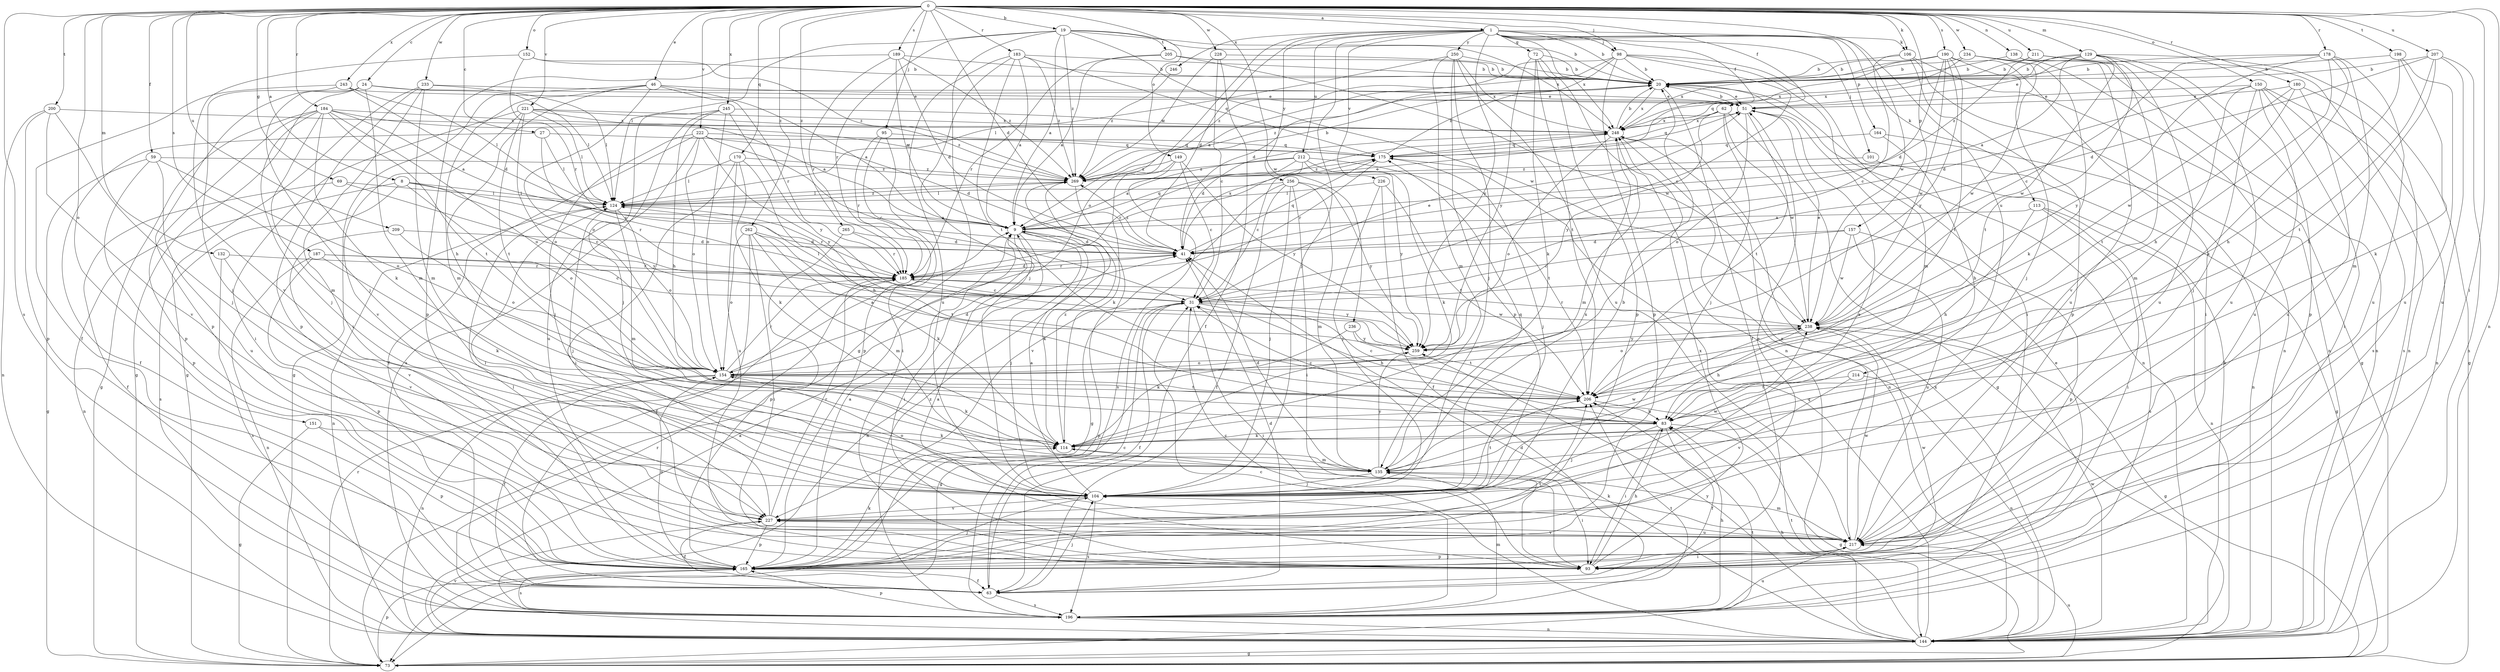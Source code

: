 strict digraph  {
0;
1;
8;
9;
19;
20;
24;
27;
31;
41;
46;
51;
59;
62;
63;
69;
72;
73;
83;
93;
95;
98;
101;
104;
106;
113;
114;
124;
129;
132;
135;
138;
144;
149;
150;
151;
152;
154;
157;
164;
165;
170;
175;
178;
180;
183;
184;
185;
187;
189;
190;
196;
198;
200;
205;
206;
207;
209;
211;
212;
214;
217;
221;
222;
226;
227;
228;
233;
234;
236;
238;
243;
245;
246;
248;
250;
256;
259;
262;
265;
269;
0 -> 1  [label=a];
0 -> 8  [label=a];
0 -> 19  [label=b];
0 -> 24  [label=c];
0 -> 27  [label=c];
0 -> 41  [label=d];
0 -> 46  [label=e];
0 -> 59  [label=f];
0 -> 62  [label=f];
0 -> 69  [label=g];
0 -> 93  [label=i];
0 -> 95  [label=j];
0 -> 98  [label=j];
0 -> 106  [label=k];
0 -> 129  [label=m];
0 -> 132  [label=m];
0 -> 138  [label=n];
0 -> 144  [label=n];
0 -> 149  [label=o];
0 -> 150  [label=o];
0 -> 151  [label=o];
0 -> 152  [label=o];
0 -> 157  [label=p];
0 -> 170  [label=q];
0 -> 178  [label=r];
0 -> 180  [label=r];
0 -> 183  [label=r];
0 -> 184  [label=r];
0 -> 187  [label=s];
0 -> 189  [label=s];
0 -> 190  [label=s];
0 -> 196  [label=s];
0 -> 198  [label=t];
0 -> 200  [label=t];
0 -> 207  [label=u];
0 -> 209  [label=u];
0 -> 211  [label=u];
0 -> 221  [label=v];
0 -> 222  [label=v];
0 -> 228  [label=w];
0 -> 233  [label=w];
0 -> 234  [label=w];
0 -> 236  [label=w];
0 -> 238  [label=w];
0 -> 243  [label=x];
0 -> 245  [label=x];
0 -> 262  [label=z];
0 -> 265  [label=z];
1 -> 20  [label=b];
1 -> 41  [label=d];
1 -> 62  [label=f];
1 -> 72  [label=g];
1 -> 98  [label=j];
1 -> 101  [label=j];
1 -> 104  [label=j];
1 -> 106  [label=k];
1 -> 113  [label=k];
1 -> 154  [label=o];
1 -> 164  [label=p];
1 -> 212  [label=u];
1 -> 214  [label=u];
1 -> 226  [label=v];
1 -> 246  [label=x];
1 -> 248  [label=x];
1 -> 250  [label=y];
1 -> 256  [label=y];
1 -> 259  [label=y];
8 -> 31  [label=c];
8 -> 124  [label=l];
8 -> 144  [label=n];
8 -> 154  [label=o];
8 -> 185  [label=r];
8 -> 196  [label=s];
9 -> 41  [label=d];
9 -> 51  [label=e];
9 -> 93  [label=i];
9 -> 104  [label=j];
9 -> 114  [label=k];
9 -> 144  [label=n];
9 -> 175  [label=q];
19 -> 9  [label=a];
19 -> 20  [label=b];
19 -> 73  [label=g];
19 -> 124  [label=l];
19 -> 185  [label=r];
19 -> 205  [label=t];
19 -> 238  [label=w];
19 -> 248  [label=x];
19 -> 269  [label=z];
20 -> 51  [label=e];
20 -> 63  [label=f];
20 -> 144  [label=n];
20 -> 248  [label=x];
20 -> 269  [label=z];
24 -> 51  [label=e];
24 -> 73  [label=g];
24 -> 104  [label=j];
24 -> 124  [label=l];
24 -> 135  [label=m];
24 -> 165  [label=p];
27 -> 31  [label=c];
27 -> 63  [label=f];
27 -> 124  [label=l];
27 -> 175  [label=q];
31 -> 51  [label=e];
31 -> 63  [label=f];
31 -> 73  [label=g];
31 -> 83  [label=h];
31 -> 93  [label=i];
31 -> 124  [label=l];
31 -> 165  [label=p];
31 -> 238  [label=w];
41 -> 175  [label=q];
41 -> 185  [label=r];
41 -> 248  [label=x];
41 -> 269  [label=z];
46 -> 9  [label=a];
46 -> 51  [label=e];
46 -> 73  [label=g];
46 -> 83  [label=h];
46 -> 135  [label=m];
46 -> 154  [label=o];
46 -> 185  [label=r];
51 -> 20  [label=b];
51 -> 154  [label=o];
51 -> 206  [label=t];
51 -> 248  [label=x];
59 -> 73  [label=g];
59 -> 154  [label=o];
59 -> 165  [label=p];
59 -> 217  [label=u];
59 -> 269  [label=z];
62 -> 73  [label=g];
62 -> 104  [label=j];
62 -> 175  [label=q];
62 -> 238  [label=w];
62 -> 248  [label=x];
62 -> 259  [label=y];
63 -> 31  [label=c];
63 -> 41  [label=d];
63 -> 104  [label=j];
63 -> 196  [label=s];
69 -> 63  [label=f];
69 -> 124  [label=l];
69 -> 259  [label=y];
72 -> 20  [label=b];
72 -> 114  [label=k];
72 -> 144  [label=n];
72 -> 165  [label=p];
72 -> 206  [label=t];
72 -> 259  [label=y];
73 -> 165  [label=p];
73 -> 185  [label=r];
73 -> 206  [label=t];
73 -> 217  [label=u];
83 -> 31  [label=c];
83 -> 63  [label=f];
83 -> 73  [label=g];
83 -> 93  [label=i];
83 -> 104  [label=j];
83 -> 114  [label=k];
93 -> 9  [label=a];
93 -> 31  [label=c];
93 -> 83  [label=h];
93 -> 238  [label=w];
93 -> 248  [label=x];
95 -> 93  [label=i];
95 -> 165  [label=p];
95 -> 175  [label=q];
95 -> 185  [label=r];
98 -> 9  [label=a];
98 -> 20  [label=b];
98 -> 31  [label=c];
98 -> 41  [label=d];
98 -> 93  [label=i];
98 -> 135  [label=m];
98 -> 165  [label=p];
98 -> 269  [label=z];
101 -> 73  [label=g];
101 -> 269  [label=z];
104 -> 9  [label=a];
104 -> 154  [label=o];
104 -> 196  [label=s];
104 -> 206  [label=t];
104 -> 227  [label=v];
104 -> 238  [label=w];
104 -> 248  [label=x];
106 -> 20  [label=b];
106 -> 31  [label=c];
106 -> 73  [label=g];
106 -> 144  [label=n];
106 -> 165  [label=p];
113 -> 9  [label=a];
113 -> 83  [label=h];
113 -> 93  [label=i];
113 -> 144  [label=n];
113 -> 196  [label=s];
114 -> 135  [label=m];
114 -> 269  [label=z];
124 -> 9  [label=a];
124 -> 104  [label=j];
124 -> 135  [label=m];
124 -> 144  [label=n];
124 -> 154  [label=o];
124 -> 185  [label=r];
124 -> 269  [label=z];
129 -> 9  [label=a];
129 -> 20  [label=b];
129 -> 51  [label=e];
129 -> 73  [label=g];
129 -> 165  [label=p];
129 -> 206  [label=t];
129 -> 217  [label=u];
129 -> 238  [label=w];
129 -> 248  [label=x];
132 -> 185  [label=r];
132 -> 196  [label=s];
132 -> 227  [label=v];
135 -> 41  [label=d];
135 -> 93  [label=i];
135 -> 104  [label=j];
135 -> 175  [label=q];
135 -> 238  [label=w];
135 -> 259  [label=y];
138 -> 20  [label=b];
138 -> 144  [label=n];
138 -> 217  [label=u];
144 -> 9  [label=a];
144 -> 20  [label=b];
144 -> 31  [label=c];
144 -> 41  [label=d];
144 -> 73  [label=g];
144 -> 83  [label=h];
144 -> 175  [label=q];
144 -> 206  [label=t];
144 -> 227  [label=v];
144 -> 238  [label=w];
144 -> 248  [label=x];
144 -> 259  [label=y];
149 -> 31  [label=c];
149 -> 114  [label=k];
149 -> 196  [label=s];
149 -> 259  [label=y];
149 -> 269  [label=z];
150 -> 41  [label=d];
150 -> 51  [label=e];
150 -> 93  [label=i];
150 -> 104  [label=j];
150 -> 135  [label=m];
150 -> 144  [label=n];
150 -> 196  [label=s];
150 -> 217  [label=u];
151 -> 73  [label=g];
151 -> 114  [label=k];
151 -> 165  [label=p];
152 -> 20  [label=b];
152 -> 185  [label=r];
152 -> 227  [label=v];
152 -> 269  [label=z];
154 -> 9  [label=a];
154 -> 41  [label=d];
154 -> 63  [label=f];
154 -> 114  [label=k];
154 -> 144  [label=n];
154 -> 185  [label=r];
154 -> 206  [label=t];
157 -> 31  [label=c];
157 -> 41  [label=d];
157 -> 165  [label=p];
157 -> 217  [label=u];
157 -> 238  [label=w];
164 -> 83  [label=h];
164 -> 144  [label=n];
164 -> 175  [label=q];
165 -> 9  [label=a];
165 -> 51  [label=e];
165 -> 63  [label=f];
165 -> 104  [label=j];
165 -> 114  [label=k];
165 -> 124  [label=l];
165 -> 154  [label=o];
165 -> 196  [label=s];
165 -> 206  [label=t];
170 -> 83  [label=h];
170 -> 93  [label=i];
170 -> 114  [label=k];
170 -> 124  [label=l];
170 -> 217  [label=u];
170 -> 269  [label=z];
175 -> 20  [label=b];
175 -> 104  [label=j];
175 -> 185  [label=r];
175 -> 269  [label=z];
178 -> 20  [label=b];
178 -> 31  [label=c];
178 -> 83  [label=h];
178 -> 114  [label=k];
178 -> 135  [label=m];
178 -> 217  [label=u];
178 -> 259  [label=y];
180 -> 51  [label=e];
180 -> 196  [label=s];
180 -> 206  [label=t];
180 -> 217  [label=u];
180 -> 238  [label=w];
183 -> 9  [label=a];
183 -> 20  [label=b];
183 -> 104  [label=j];
183 -> 175  [label=q];
183 -> 206  [label=t];
183 -> 217  [label=u];
183 -> 269  [label=z];
184 -> 9  [label=a];
184 -> 73  [label=g];
184 -> 104  [label=j];
184 -> 114  [label=k];
184 -> 135  [label=m];
184 -> 154  [label=o];
184 -> 165  [label=p];
184 -> 206  [label=t];
184 -> 248  [label=x];
184 -> 269  [label=z];
185 -> 31  [label=c];
185 -> 41  [label=d];
185 -> 259  [label=y];
187 -> 31  [label=c];
187 -> 114  [label=k];
187 -> 144  [label=n];
187 -> 165  [label=p];
187 -> 185  [label=r];
189 -> 9  [label=a];
189 -> 20  [label=b];
189 -> 41  [label=d];
189 -> 165  [label=p];
189 -> 185  [label=r];
189 -> 269  [label=z];
190 -> 20  [label=b];
190 -> 41  [label=d];
190 -> 93  [label=i];
190 -> 104  [label=j];
190 -> 175  [label=q];
190 -> 206  [label=t];
190 -> 238  [label=w];
190 -> 248  [label=x];
190 -> 259  [label=y];
196 -> 51  [label=e];
196 -> 83  [label=h];
196 -> 104  [label=j];
196 -> 135  [label=m];
196 -> 144  [label=n];
196 -> 165  [label=p];
196 -> 185  [label=r];
196 -> 206  [label=t];
196 -> 217  [label=u];
196 -> 269  [label=z];
198 -> 20  [label=b];
198 -> 83  [label=h];
198 -> 114  [label=k];
198 -> 217  [label=u];
200 -> 104  [label=j];
200 -> 144  [label=n];
200 -> 165  [label=p];
200 -> 227  [label=v];
200 -> 248  [label=x];
205 -> 9  [label=a];
205 -> 20  [label=b];
205 -> 185  [label=r];
205 -> 238  [label=w];
206 -> 31  [label=c];
206 -> 83  [label=h];
207 -> 20  [label=b];
207 -> 41  [label=d];
207 -> 83  [label=h];
207 -> 144  [label=n];
207 -> 206  [label=t];
207 -> 217  [label=u];
209 -> 41  [label=d];
209 -> 154  [label=o];
209 -> 227  [label=v];
211 -> 20  [label=b];
211 -> 144  [label=n];
211 -> 217  [label=u];
211 -> 227  [label=v];
211 -> 269  [label=z];
212 -> 9  [label=a];
212 -> 31  [label=c];
212 -> 114  [label=k];
212 -> 185  [label=r];
212 -> 206  [label=t];
212 -> 259  [label=y];
212 -> 269  [label=z];
214 -> 144  [label=n];
214 -> 206  [label=t];
214 -> 227  [label=v];
217 -> 93  [label=i];
217 -> 114  [label=k];
217 -> 135  [label=m];
217 -> 165  [label=p];
217 -> 227  [label=v];
217 -> 238  [label=w];
217 -> 248  [label=x];
221 -> 9  [label=a];
221 -> 93  [label=i];
221 -> 124  [label=l];
221 -> 154  [label=o];
221 -> 206  [label=t];
221 -> 227  [label=v];
221 -> 248  [label=x];
221 -> 269  [label=z];
222 -> 31  [label=c];
222 -> 41  [label=d];
222 -> 63  [label=f];
222 -> 104  [label=j];
222 -> 154  [label=o];
222 -> 175  [label=q];
222 -> 217  [label=u];
222 -> 259  [label=y];
226 -> 63  [label=f];
226 -> 104  [label=j];
226 -> 124  [label=l];
226 -> 206  [label=t];
227 -> 20  [label=b];
227 -> 51  [label=e];
227 -> 63  [label=f];
227 -> 124  [label=l];
227 -> 165  [label=p];
227 -> 185  [label=r];
227 -> 217  [label=u];
228 -> 20  [label=b];
228 -> 31  [label=c];
228 -> 63  [label=f];
228 -> 269  [label=z];
233 -> 51  [label=e];
233 -> 73  [label=g];
233 -> 93  [label=i];
233 -> 124  [label=l];
233 -> 135  [label=m];
233 -> 165  [label=p];
234 -> 20  [label=b];
234 -> 114  [label=k];
234 -> 144  [label=n];
234 -> 238  [label=w];
234 -> 248  [label=x];
236 -> 114  [label=k];
236 -> 206  [label=t];
236 -> 259  [label=y];
238 -> 51  [label=e];
238 -> 73  [label=g];
238 -> 83  [label=h];
238 -> 154  [label=o];
238 -> 185  [label=r];
238 -> 259  [label=y];
243 -> 41  [label=d];
243 -> 51  [label=e];
243 -> 63  [label=f];
243 -> 104  [label=j];
243 -> 124  [label=l];
245 -> 83  [label=h];
245 -> 104  [label=j];
245 -> 154  [label=o];
245 -> 196  [label=s];
245 -> 248  [label=x];
245 -> 259  [label=y];
246 -> 269  [label=z];
248 -> 20  [label=b];
248 -> 41  [label=d];
248 -> 135  [label=m];
248 -> 144  [label=n];
248 -> 154  [label=o];
248 -> 175  [label=q];
250 -> 20  [label=b];
250 -> 104  [label=j];
250 -> 124  [label=l];
250 -> 135  [label=m];
250 -> 165  [label=p];
250 -> 217  [label=u];
250 -> 248  [label=x];
256 -> 63  [label=f];
256 -> 93  [label=i];
256 -> 104  [label=j];
256 -> 124  [label=l];
256 -> 135  [label=m];
256 -> 227  [label=v];
256 -> 259  [label=y];
259 -> 154  [label=o];
262 -> 41  [label=d];
262 -> 63  [label=f];
262 -> 93  [label=i];
262 -> 114  [label=k];
262 -> 135  [label=m];
262 -> 154  [label=o];
262 -> 206  [label=t];
265 -> 41  [label=d];
265 -> 165  [label=p];
265 -> 185  [label=r];
269 -> 20  [label=b];
269 -> 73  [label=g];
269 -> 124  [label=l];
}

